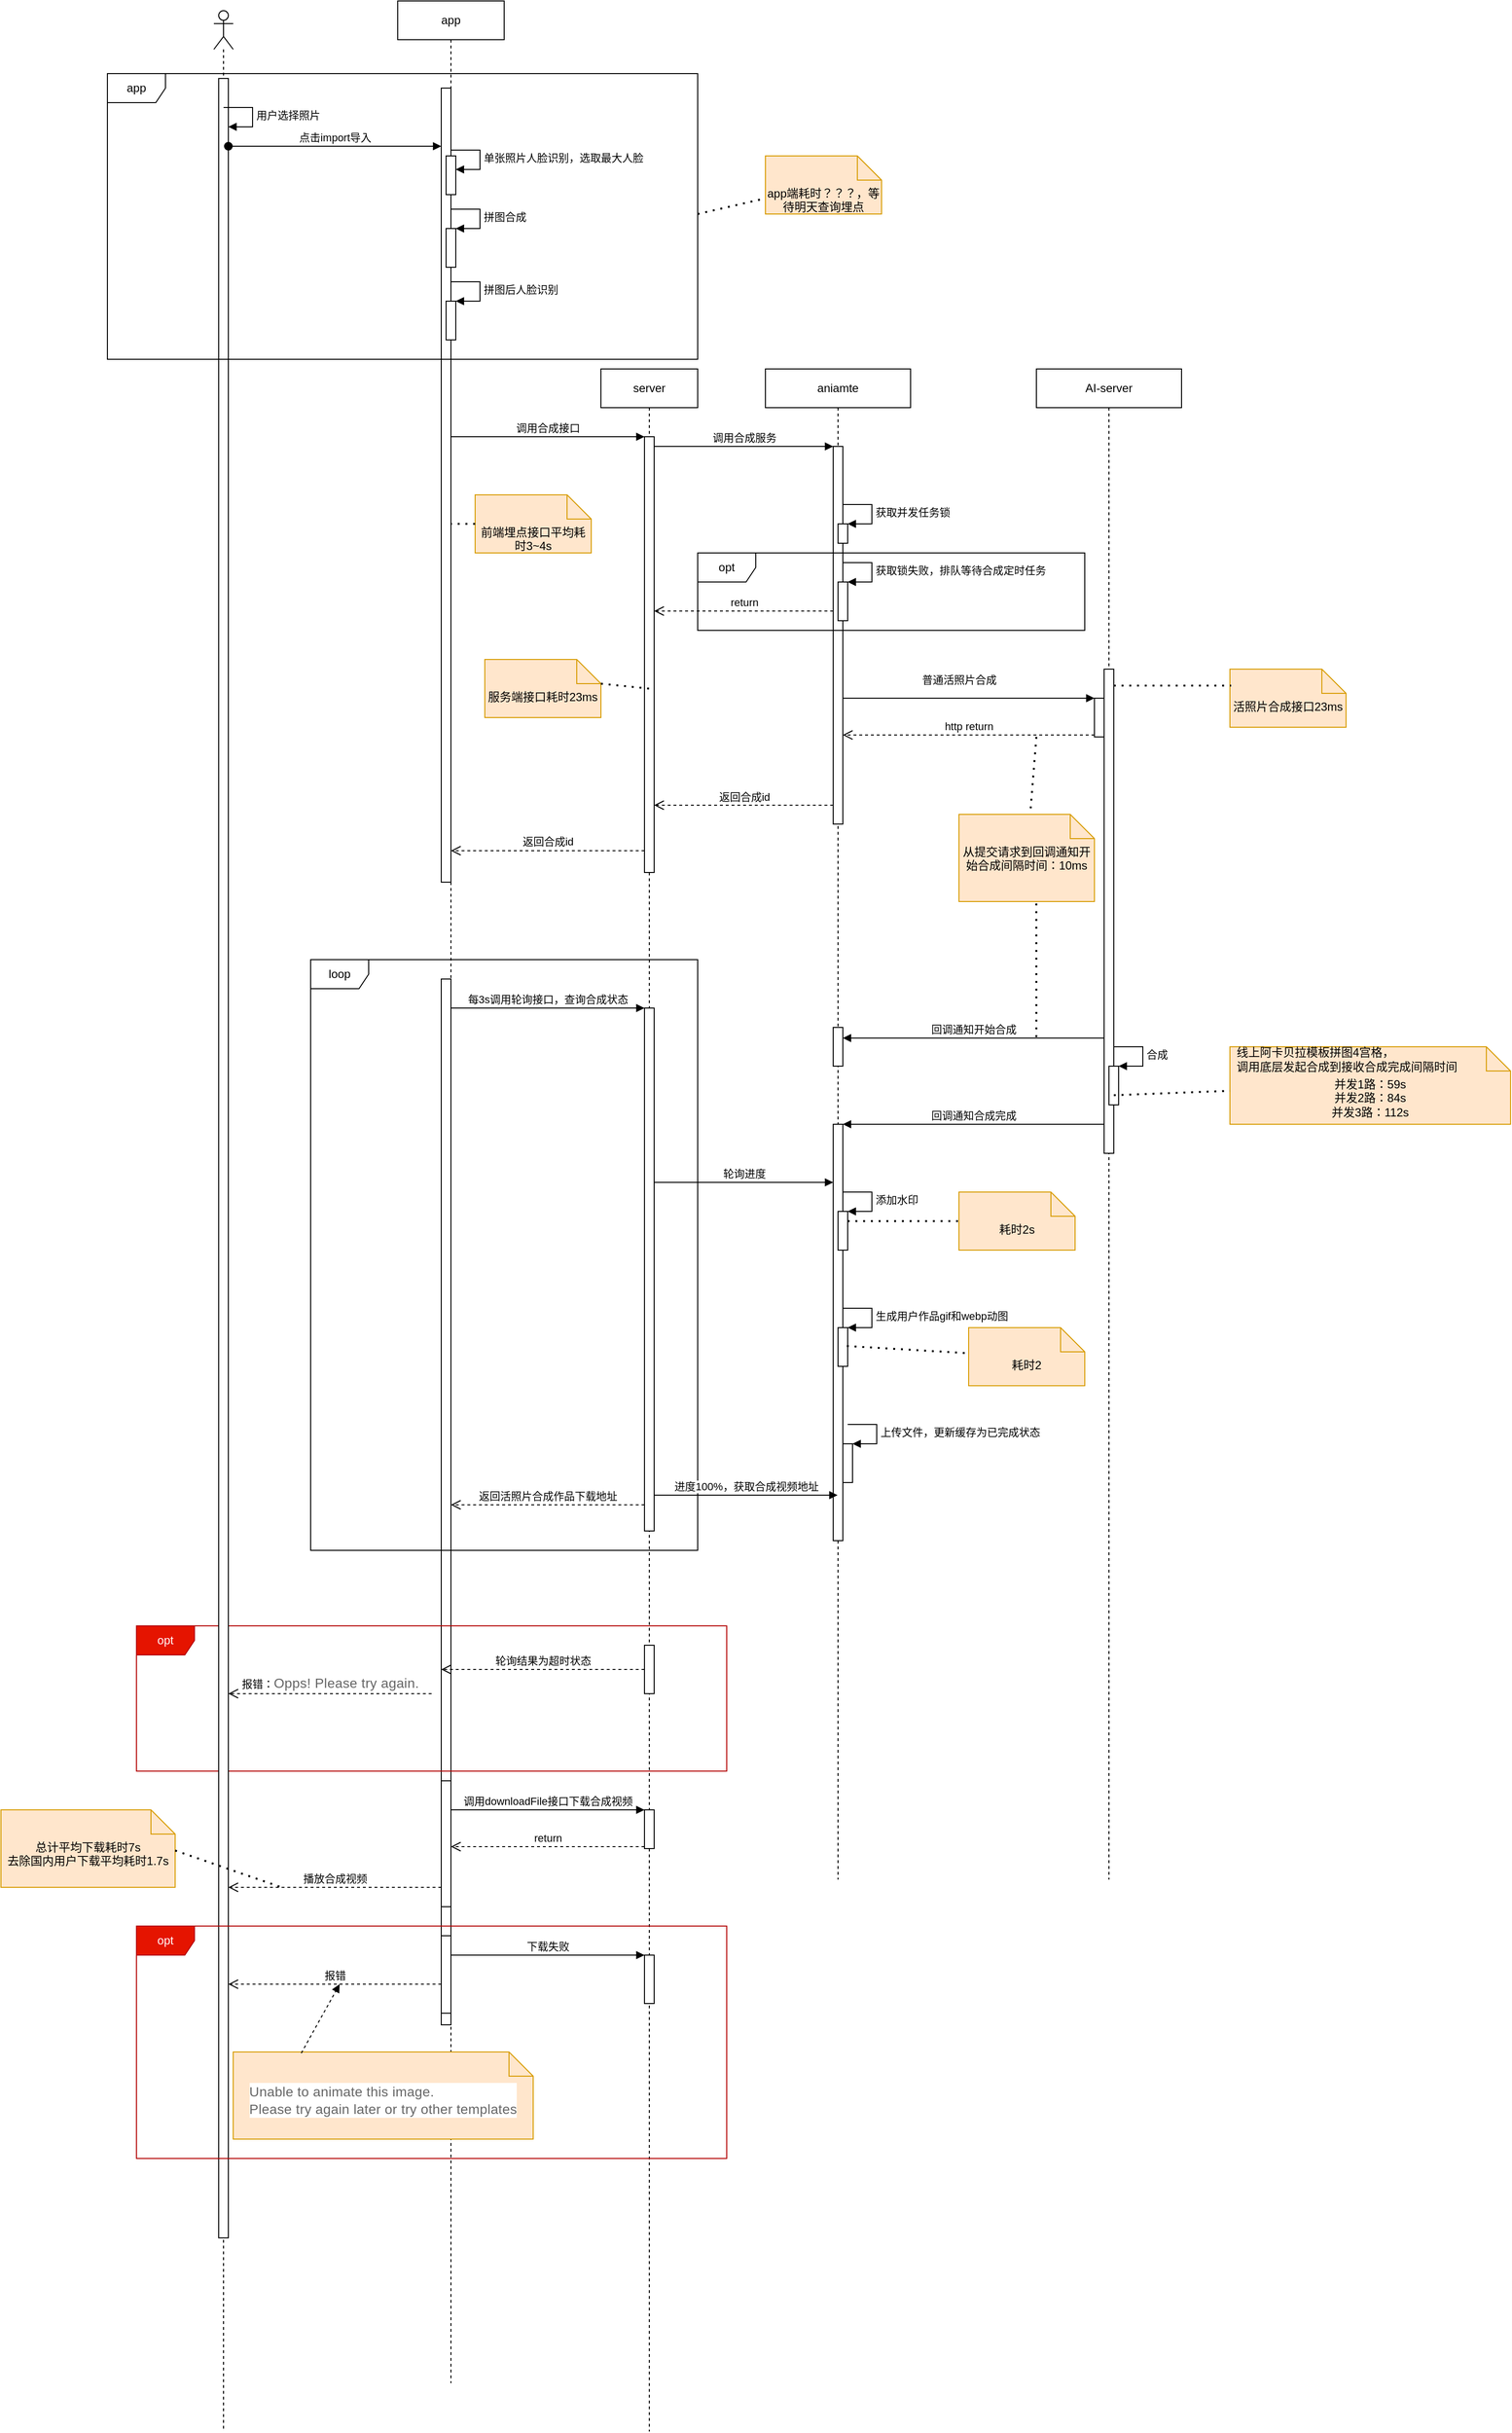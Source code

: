 <mxfile version="20.2.4" type="github">
  <diagram id="kgpKYQtTHZ0yAKxKKP6v" name="Page-1">
    <mxGraphModel dx="1605" dy="1491" grid="1" gridSize="10" guides="1" tooltips="1" connect="1" arrows="1" fold="1" page="1" pageScale="1" pageWidth="850" pageHeight="1100" math="0" shadow="0">
      <root>
        <mxCell id="0" />
        <mxCell id="1" parent="0" />
        <mxCell id="rBN6wQHvt3Dz5fo0-YgQ-102" value="app" style="shape=umlLifeline;perimeter=lifelinePerimeter;whiteSpace=wrap;html=1;container=1;collapsible=0;recursiveResize=0;outlineConnect=0;" vertex="1" parent="1">
          <mxGeometry x="190" y="-300" width="110" height="2460" as="geometry" />
        </mxCell>
        <mxCell id="rBN6wQHvt3Dz5fo0-YgQ-103" value="" style="html=1;points=[];perimeter=orthogonalPerimeter;" vertex="1" parent="rBN6wQHvt3Dz5fo0-YgQ-102">
          <mxGeometry x="45" y="90" width="10" height="820" as="geometry" />
        </mxCell>
        <mxCell id="rBN6wQHvt3Dz5fo0-YgQ-104" value="" style="html=1;points=[];perimeter=orthogonalPerimeter;" vertex="1" parent="rBN6wQHvt3Dz5fo0-YgQ-102">
          <mxGeometry x="45" y="1010" width="10" height="1080" as="geometry" />
        </mxCell>
        <mxCell id="rBN6wQHvt3Dz5fo0-YgQ-106" value="" style="html=1;points=[];perimeter=orthogonalPerimeter;" vertex="1" parent="rBN6wQHvt3Dz5fo0-YgQ-102">
          <mxGeometry x="50" y="160" width="10" height="40" as="geometry" />
        </mxCell>
        <mxCell id="rBN6wQHvt3Dz5fo0-YgQ-107" value="单张照片人脸识别，选取最大人脸" style="edgeStyle=orthogonalEdgeStyle;html=1;align=left;spacingLeft=2;endArrow=block;rounded=0;entryX=1;entryY=0;" edge="1" parent="rBN6wQHvt3Dz5fo0-YgQ-102">
          <mxGeometry relative="1" as="geometry">
            <mxPoint x="55" y="154" as="sourcePoint" />
            <Array as="points">
              <mxPoint x="85" y="154" />
            </Array>
            <mxPoint x="60" y="174" as="targetPoint" />
          </mxGeometry>
        </mxCell>
        <mxCell id="rBN6wQHvt3Dz5fo0-YgQ-108" value="" style="html=1;points=[];perimeter=orthogonalPerimeter;" vertex="1" parent="rBN6wQHvt3Dz5fo0-YgQ-102">
          <mxGeometry x="45" y="1838" width="10" height="130" as="geometry" />
        </mxCell>
        <mxCell id="rBN6wQHvt3Dz5fo0-YgQ-109" value="" style="html=1;points=[];perimeter=orthogonalPerimeter;" vertex="1" parent="rBN6wQHvt3Dz5fo0-YgQ-102">
          <mxGeometry x="50" y="235" width="10" height="40" as="geometry" />
        </mxCell>
        <mxCell id="rBN6wQHvt3Dz5fo0-YgQ-110" value="拼图合成" style="edgeStyle=orthogonalEdgeStyle;html=1;align=left;spacingLeft=2;endArrow=block;rounded=0;entryX=1;entryY=0;" edge="1" parent="rBN6wQHvt3Dz5fo0-YgQ-102" target="rBN6wQHvt3Dz5fo0-YgQ-109">
          <mxGeometry relative="1" as="geometry">
            <mxPoint x="55" y="215" as="sourcePoint" />
            <Array as="points">
              <mxPoint x="85" y="215" />
            </Array>
          </mxGeometry>
        </mxCell>
        <mxCell id="rBN6wQHvt3Dz5fo0-YgQ-111" value="" style="html=1;points=[];perimeter=orthogonalPerimeter;" vertex="1" parent="rBN6wQHvt3Dz5fo0-YgQ-102">
          <mxGeometry x="50" y="310" width="10" height="40" as="geometry" />
        </mxCell>
        <mxCell id="rBN6wQHvt3Dz5fo0-YgQ-112" value="拼图后人脸识别" style="edgeStyle=orthogonalEdgeStyle;html=1;align=left;spacingLeft=2;endArrow=block;rounded=0;entryX=1;entryY=0;" edge="1" parent="rBN6wQHvt3Dz5fo0-YgQ-102" target="rBN6wQHvt3Dz5fo0-YgQ-111">
          <mxGeometry relative="1" as="geometry">
            <mxPoint x="55" y="290" as="sourcePoint" />
            <Array as="points">
              <mxPoint x="85" y="290" />
            </Array>
          </mxGeometry>
        </mxCell>
        <mxCell id="rBN6wQHvt3Dz5fo0-YgQ-113" value="" style="html=1;points=[];perimeter=orthogonalPerimeter;" vertex="1" parent="rBN6wQHvt3Dz5fo0-YgQ-102">
          <mxGeometry x="45" y="1998" width="10" height="80" as="geometry" />
        </mxCell>
        <mxCell id="rBN6wQHvt3Dz5fo0-YgQ-212" value="服务端接口耗时23ms" style="shape=note2;boundedLbl=1;whiteSpace=wrap;html=1;size=25;verticalAlign=top;align=center;fillColor=#ffe6cc;strokeColor=#d79b00;" vertex="1" parent="rBN6wQHvt3Dz5fo0-YgQ-102">
          <mxGeometry x="90" y="680" width="120" height="60" as="geometry" />
        </mxCell>
        <mxCell id="rBN6wQHvt3Dz5fo0-YgQ-114" value="server" style="shape=umlLifeline;perimeter=lifelinePerimeter;whiteSpace=wrap;html=1;container=1;collapsible=0;recursiveResize=0;outlineConnect=0;" vertex="1" parent="1">
          <mxGeometry x="400" y="80" width="100" height="2130" as="geometry" />
        </mxCell>
        <mxCell id="rBN6wQHvt3Dz5fo0-YgQ-115" value="" style="html=1;points=[];perimeter=orthogonalPerimeter;" vertex="1" parent="rBN6wQHvt3Dz5fo0-YgQ-114">
          <mxGeometry x="45" y="70" width="10" height="450" as="geometry" />
        </mxCell>
        <mxCell id="rBN6wQHvt3Dz5fo0-YgQ-116" value="" style="html=1;points=[];perimeter=orthogonalPerimeter;" vertex="1" parent="rBN6wQHvt3Dz5fo0-YgQ-114">
          <mxGeometry x="45" y="660" width="10" height="540" as="geometry" />
        </mxCell>
        <mxCell id="rBN6wQHvt3Dz5fo0-YgQ-117" value="" style="html=1;points=[];perimeter=orthogonalPerimeter;" vertex="1" parent="rBN6wQHvt3Dz5fo0-YgQ-114">
          <mxGeometry x="45" y="1488" width="10" height="40" as="geometry" />
        </mxCell>
        <mxCell id="rBN6wQHvt3Dz5fo0-YgQ-118" value="" style="html=1;points=[];perimeter=orthogonalPerimeter;" vertex="1" parent="rBN6wQHvt3Dz5fo0-YgQ-114">
          <mxGeometry x="45" y="1318" width="10" height="50" as="geometry" />
        </mxCell>
        <mxCell id="rBN6wQHvt3Dz5fo0-YgQ-119" value="opt" style="shape=umlFrame;whiteSpace=wrap;html=1;fillColor=#e51400;strokeColor=#B20000;fontColor=#ffffff;" vertex="1" parent="rBN6wQHvt3Dz5fo0-YgQ-114">
          <mxGeometry x="-480" y="1298" width="610" height="150" as="geometry" />
        </mxCell>
        <mxCell id="rBN6wQHvt3Dz5fo0-YgQ-120" value="" style="html=1;points=[];perimeter=orthogonalPerimeter;" vertex="1" parent="rBN6wQHvt3Dz5fo0-YgQ-114">
          <mxGeometry x="45" y="1638" width="10" height="50" as="geometry" />
        </mxCell>
        <mxCell id="rBN6wQHvt3Dz5fo0-YgQ-208" value="loop" style="shape=umlFrame;whiteSpace=wrap;html=1;" vertex="1" parent="rBN6wQHvt3Dz5fo0-YgQ-114">
          <mxGeometry x="-300" y="610" width="400" height="610" as="geometry" />
        </mxCell>
        <mxCell id="rBN6wQHvt3Dz5fo0-YgQ-121" value="aniamte" style="shape=umlLifeline;perimeter=lifelinePerimeter;whiteSpace=wrap;html=1;container=1;collapsible=0;recursiveResize=0;outlineConnect=0;" vertex="1" parent="1">
          <mxGeometry x="570" y="80" width="150" height="1560" as="geometry" />
        </mxCell>
        <mxCell id="rBN6wQHvt3Dz5fo0-YgQ-122" value="" style="html=1;points=[];perimeter=orthogonalPerimeter;" vertex="1" parent="rBN6wQHvt3Dz5fo0-YgQ-121">
          <mxGeometry x="70" y="80" width="10" height="390" as="geometry" />
        </mxCell>
        <mxCell id="rBN6wQHvt3Dz5fo0-YgQ-123" value="" style="html=1;points=[];perimeter=orthogonalPerimeter;" vertex="1" parent="rBN6wQHvt3Dz5fo0-YgQ-121">
          <mxGeometry x="70" y="680" width="10" height="40" as="geometry" />
        </mxCell>
        <mxCell id="rBN6wQHvt3Dz5fo0-YgQ-124" value="" style="html=1;points=[];perimeter=orthogonalPerimeter;" vertex="1" parent="rBN6wQHvt3Dz5fo0-YgQ-121">
          <mxGeometry x="70" y="780" width="10" height="430" as="geometry" />
        </mxCell>
        <mxCell id="rBN6wQHvt3Dz5fo0-YgQ-125" value="" style="html=1;points=[];perimeter=orthogonalPerimeter;" vertex="1" parent="rBN6wQHvt3Dz5fo0-YgQ-121">
          <mxGeometry x="75" y="160" width="10" height="20" as="geometry" />
        </mxCell>
        <mxCell id="rBN6wQHvt3Dz5fo0-YgQ-126" value="获取并发任务锁" style="edgeStyle=orthogonalEdgeStyle;html=1;align=left;spacingLeft=2;endArrow=block;rounded=0;entryX=1;entryY=0;" edge="1" parent="rBN6wQHvt3Dz5fo0-YgQ-121" target="rBN6wQHvt3Dz5fo0-YgQ-125">
          <mxGeometry relative="1" as="geometry">
            <mxPoint x="80" y="140" as="sourcePoint" />
            <Array as="points">
              <mxPoint x="110" y="140" />
            </Array>
          </mxGeometry>
        </mxCell>
        <mxCell id="rBN6wQHvt3Dz5fo0-YgQ-127" value="" style="html=1;points=[];perimeter=orthogonalPerimeter;" vertex="1" parent="rBN6wQHvt3Dz5fo0-YgQ-121">
          <mxGeometry x="75" y="220" width="10" height="40" as="geometry" />
        </mxCell>
        <mxCell id="rBN6wQHvt3Dz5fo0-YgQ-128" value="获取锁失败，排队等待合成定时任务" style="edgeStyle=orthogonalEdgeStyle;html=1;align=left;spacingLeft=2;endArrow=block;rounded=0;entryX=1;entryY=0;" edge="1" parent="rBN6wQHvt3Dz5fo0-YgQ-121" target="rBN6wQHvt3Dz5fo0-YgQ-127">
          <mxGeometry relative="1" as="geometry">
            <mxPoint x="80" y="200" as="sourcePoint" />
            <Array as="points">
              <mxPoint x="110" y="200" />
            </Array>
          </mxGeometry>
        </mxCell>
        <mxCell id="rBN6wQHvt3Dz5fo0-YgQ-134" value="" style="html=1;points=[];perimeter=orthogonalPerimeter;" vertex="1" parent="rBN6wQHvt3Dz5fo0-YgQ-121">
          <mxGeometry x="75" y="990" width="10" height="40" as="geometry" />
        </mxCell>
        <mxCell id="rBN6wQHvt3Dz5fo0-YgQ-135" value="生成用户作品gif和webp动图" style="edgeStyle=orthogonalEdgeStyle;html=1;align=left;spacingLeft=2;endArrow=block;rounded=0;entryX=1;entryY=0;" edge="1" parent="rBN6wQHvt3Dz5fo0-YgQ-121" target="rBN6wQHvt3Dz5fo0-YgQ-134">
          <mxGeometry relative="1" as="geometry">
            <mxPoint x="80" y="970" as="sourcePoint" />
            <Array as="points">
              <mxPoint x="110" y="970" />
            </Array>
          </mxGeometry>
        </mxCell>
        <mxCell id="rBN6wQHvt3Dz5fo0-YgQ-137" value="" style="html=1;points=[];perimeter=orthogonalPerimeter;" vertex="1" parent="rBN6wQHvt3Dz5fo0-YgQ-121">
          <mxGeometry x="80" y="1110" width="10" height="40" as="geometry" />
        </mxCell>
        <mxCell id="rBN6wQHvt3Dz5fo0-YgQ-138" value="上传文件，更新缓存为已完成状态" style="edgeStyle=orthogonalEdgeStyle;html=1;align=left;spacingLeft=2;endArrow=block;rounded=0;entryX=1;entryY=0;" edge="1" parent="rBN6wQHvt3Dz5fo0-YgQ-121" target="rBN6wQHvt3Dz5fo0-YgQ-137">
          <mxGeometry relative="1" as="geometry">
            <mxPoint x="85" y="1090" as="sourcePoint" />
            <Array as="points">
              <mxPoint x="115" y="1090" />
            </Array>
          </mxGeometry>
        </mxCell>
        <mxCell id="rBN6wQHvt3Dz5fo0-YgQ-183" value="轮询进度" style="html=1;verticalAlign=bottom;endArrow=block;rounded=0;" edge="1" parent="rBN6wQHvt3Dz5fo0-YgQ-121">
          <mxGeometry relative="1" as="geometry">
            <mxPoint x="-115" y="840" as="sourcePoint" />
            <Array as="points">
              <mxPoint x="-60" y="840" />
            </Array>
            <mxPoint x="70" y="840" as="targetPoint" />
          </mxGeometry>
        </mxCell>
        <mxCell id="rBN6wQHvt3Dz5fo0-YgQ-220" value="" style="html=1;points=[];perimeter=orthogonalPerimeter;" vertex="1" parent="rBN6wQHvt3Dz5fo0-YgQ-121">
          <mxGeometry x="75" y="870" width="10" height="40" as="geometry" />
        </mxCell>
        <mxCell id="rBN6wQHvt3Dz5fo0-YgQ-221" value="添加水印" style="edgeStyle=orthogonalEdgeStyle;html=1;align=left;spacingLeft=2;endArrow=block;rounded=0;entryX=1;entryY=0;" edge="1" target="rBN6wQHvt3Dz5fo0-YgQ-220" parent="rBN6wQHvt3Dz5fo0-YgQ-121">
          <mxGeometry relative="1" as="geometry">
            <mxPoint x="80" y="850" as="sourcePoint" />
            <Array as="points">
              <mxPoint x="110" y="850" />
            </Array>
          </mxGeometry>
        </mxCell>
        <mxCell id="rBN6wQHvt3Dz5fo0-YgQ-139" value="" style="shape=umlLifeline;participant=umlActor;perimeter=lifelinePerimeter;whiteSpace=wrap;html=1;container=1;collapsible=0;recursiveResize=0;verticalAlign=top;spacingTop=36;outlineConnect=0;" vertex="1" parent="1">
          <mxGeometry y="-290" width="20" height="2500" as="geometry" />
        </mxCell>
        <mxCell id="rBN6wQHvt3Dz5fo0-YgQ-140" value="" style="html=1;points=[];perimeter=orthogonalPerimeter;" vertex="1" parent="rBN6wQHvt3Dz5fo0-YgQ-139">
          <mxGeometry x="5" y="70" width="10" height="2230" as="geometry" />
        </mxCell>
        <mxCell id="rBN6wQHvt3Dz5fo0-YgQ-142" value="用户选择照片" style="edgeStyle=orthogonalEdgeStyle;html=1;align=left;spacingLeft=2;endArrow=block;rounded=0;entryX=1;entryY=0;" edge="1" parent="rBN6wQHvt3Dz5fo0-YgQ-139">
          <mxGeometry relative="1" as="geometry">
            <mxPoint x="10" y="100" as="sourcePoint" />
            <Array as="points">
              <mxPoint x="40" y="100" />
            </Array>
            <mxPoint x="15" y="120" as="targetPoint" />
          </mxGeometry>
        </mxCell>
        <mxCell id="rBN6wQHvt3Dz5fo0-YgQ-143" value="AI-server" style="shape=umlLifeline;perimeter=lifelinePerimeter;whiteSpace=wrap;html=1;container=1;collapsible=0;recursiveResize=0;outlineConnect=0;" vertex="1" parent="1">
          <mxGeometry x="850" y="80" width="150" height="1560" as="geometry" />
        </mxCell>
        <mxCell id="rBN6wQHvt3Dz5fo0-YgQ-145" value="" style="html=1;points=[];perimeter=orthogonalPerimeter;" vertex="1" parent="rBN6wQHvt3Dz5fo0-YgQ-143">
          <mxGeometry x="60" y="340" width="10" height="40" as="geometry" />
        </mxCell>
        <mxCell id="rBN6wQHvt3Dz5fo0-YgQ-204" style="edgeStyle=orthogonalEdgeStyle;rounded=0;orthogonalLoop=1;jettySize=auto;html=1;" edge="1" parent="rBN6wQHvt3Dz5fo0-YgQ-143" source="rBN6wQHvt3Dz5fo0-YgQ-150" target="rBN6wQHvt3Dz5fo0-YgQ-143">
          <mxGeometry relative="1" as="geometry">
            <Array as="points">
              <mxPoint x="80" y="30" />
              <mxPoint x="80" y="30" />
            </Array>
          </mxGeometry>
        </mxCell>
        <mxCell id="rBN6wQHvt3Dz5fo0-YgQ-150" value="" style="html=1;points=[];perimeter=orthogonalPerimeter;" vertex="1" parent="rBN6wQHvt3Dz5fo0-YgQ-143">
          <mxGeometry x="70" y="310" width="10" height="500" as="geometry" />
        </mxCell>
        <mxCell id="rBN6wQHvt3Dz5fo0-YgQ-153" value="" style="html=1;points=[];perimeter=orthogonalPerimeter;" vertex="1" parent="rBN6wQHvt3Dz5fo0-YgQ-143">
          <mxGeometry x="75" y="720" width="10" height="40" as="geometry" />
        </mxCell>
        <mxCell id="rBN6wQHvt3Dz5fo0-YgQ-154" value="合成" style="edgeStyle=orthogonalEdgeStyle;html=1;align=left;spacingLeft=2;endArrow=block;rounded=0;entryX=1;entryY=0;" edge="1" parent="rBN6wQHvt3Dz5fo0-YgQ-143" target="rBN6wQHvt3Dz5fo0-YgQ-153">
          <mxGeometry relative="1" as="geometry">
            <mxPoint x="80" y="700" as="sourcePoint" />
            <Array as="points">
              <mxPoint x="110" y="700" />
            </Array>
          </mxGeometry>
        </mxCell>
        <mxCell id="rBN6wQHvt3Dz5fo0-YgQ-219" value="" style="endArrow=none;dashed=1;html=1;dashPattern=1 3;strokeWidth=2;rounded=0;" edge="1" parent="rBN6wQHvt3Dz5fo0-YgQ-143">
          <mxGeometry width="50" height="50" relative="1" as="geometry">
            <mxPoint y="380" as="sourcePoint" />
            <mxPoint x="-6.4" y="460" as="targetPoint" />
          </mxGeometry>
        </mxCell>
        <mxCell id="rBN6wQHvt3Dz5fo0-YgQ-210" value="从提交请求到回调通知开始合成间隔时间：10ms" style="shape=note2;boundedLbl=1;whiteSpace=wrap;html=1;size=25;verticalAlign=top;align=center;fillColor=#ffe6cc;strokeColor=#d79b00;" vertex="1" parent="rBN6wQHvt3Dz5fo0-YgQ-143">
          <mxGeometry x="-80" y="460" width="140" height="90" as="geometry" />
        </mxCell>
        <mxCell id="rBN6wQHvt3Dz5fo0-YgQ-160" value="调用合成接口" style="html=1;verticalAlign=bottom;endArrow=block;entryX=0;entryY=0;rounded=0;" edge="1" parent="1" source="rBN6wQHvt3Dz5fo0-YgQ-103" target="rBN6wQHvt3Dz5fo0-YgQ-115">
          <mxGeometry relative="1" as="geometry">
            <mxPoint x="365" y="190" as="sourcePoint" />
          </mxGeometry>
        </mxCell>
        <mxCell id="rBN6wQHvt3Dz5fo0-YgQ-161" value="返回合成id" style="html=1;verticalAlign=bottom;endArrow=open;dashed=1;endSize=8;exitX=0;exitY=0.95;rounded=0;" edge="1" parent="1" source="rBN6wQHvt3Dz5fo0-YgQ-115" target="rBN6wQHvt3Dz5fo0-YgQ-103">
          <mxGeometry relative="1" as="geometry">
            <mxPoint x="260" y="684" as="targetPoint" />
          </mxGeometry>
        </mxCell>
        <mxCell id="rBN6wQHvt3Dz5fo0-YgQ-162" value="调用合成服务" style="html=1;verticalAlign=bottom;endArrow=block;entryX=0;entryY=0;rounded=0;" edge="1" parent="1" source="rBN6wQHvt3Dz5fo0-YgQ-115" target="rBN6wQHvt3Dz5fo0-YgQ-122">
          <mxGeometry relative="1" as="geometry">
            <mxPoint x="545" y="210" as="sourcePoint" />
          </mxGeometry>
        </mxCell>
        <mxCell id="rBN6wQHvt3Dz5fo0-YgQ-163" value="返回合成id" style="html=1;verticalAlign=bottom;endArrow=open;dashed=1;endSize=8;exitX=0;exitY=0.95;rounded=0;" edge="1" parent="1" source="rBN6wQHvt3Dz5fo0-YgQ-122" target="rBN6wQHvt3Dz5fo0-YgQ-115">
          <mxGeometry relative="1" as="geometry">
            <mxPoint x="545" y="286" as="targetPoint" />
          </mxGeometry>
        </mxCell>
        <mxCell id="rBN6wQHvt3Dz5fo0-YgQ-166" value="普通活照片合成" style="html=1;verticalAlign=bottom;endArrow=block;entryX=0;entryY=0;rounded=0;" edge="1" parent="1" source="rBN6wQHvt3Dz5fo0-YgQ-122" target="rBN6wQHvt3Dz5fo0-YgQ-145">
          <mxGeometry x="-0.077" y="10" relative="1" as="geometry">
            <mxPoint x="715" y="470" as="sourcePoint" />
            <mxPoint as="offset" />
          </mxGeometry>
        </mxCell>
        <mxCell id="rBN6wQHvt3Dz5fo0-YgQ-167" value="http return" style="html=1;verticalAlign=bottom;endArrow=open;dashed=1;endSize=8;exitX=0;exitY=0.95;rounded=0;" edge="1" parent="1" source="rBN6wQHvt3Dz5fo0-YgQ-145" target="rBN6wQHvt3Dz5fo0-YgQ-122">
          <mxGeometry relative="1" as="geometry">
            <mxPoint x="715" y="546" as="targetPoint" />
          </mxGeometry>
        </mxCell>
        <mxCell id="rBN6wQHvt3Dz5fo0-YgQ-170" value="每3s调用轮询接口，查询合成状态" style="html=1;verticalAlign=bottom;endArrow=block;entryX=0;entryY=0;rounded=0;" edge="1" parent="1" source="rBN6wQHvt3Dz5fo0-YgQ-104" target="rBN6wQHvt3Dz5fo0-YgQ-116">
          <mxGeometry relative="1" as="geometry">
            <mxPoint x="365" y="750" as="sourcePoint" />
          </mxGeometry>
        </mxCell>
        <mxCell id="rBN6wQHvt3Dz5fo0-YgQ-171" value="返回活照片合成作品下载地址" style="html=1;verticalAlign=bottom;endArrow=open;dashed=1;endSize=8;exitX=0;exitY=0.95;rounded=0;" edge="1" parent="1" source="rBN6wQHvt3Dz5fo0-YgQ-116" target="rBN6wQHvt3Dz5fo0-YgQ-104">
          <mxGeometry relative="1" as="geometry">
            <mxPoint x="365" y="826" as="targetPoint" />
          </mxGeometry>
        </mxCell>
        <mxCell id="rBN6wQHvt3Dz5fo0-YgQ-172" value="回调通知开始合成" style="html=1;verticalAlign=bottom;endArrow=block;entryX=1;entryY=0;rounded=0;" edge="1" parent="1">
          <mxGeometry relative="1" as="geometry">
            <mxPoint x="920" y="771" as="sourcePoint" />
            <mxPoint x="650" y="771" as="targetPoint" />
          </mxGeometry>
        </mxCell>
        <mxCell id="rBN6wQHvt3Dz5fo0-YgQ-173" value="回调通知合成完成" style="html=1;verticalAlign=bottom;endArrow=block;entryX=1;entryY=0;rounded=0;" edge="1" parent="1" source="rBN6wQHvt3Dz5fo0-YgQ-150" target="rBN6wQHvt3Dz5fo0-YgQ-124">
          <mxGeometry relative="1" as="geometry">
            <mxPoint x="710" y="860" as="sourcePoint" />
          </mxGeometry>
        </mxCell>
        <mxCell id="rBN6wQHvt3Dz5fo0-YgQ-174" value="return" style="html=1;verticalAlign=bottom;endArrow=open;dashed=1;endSize=8;rounded=0;" edge="1" parent="1" target="rBN6wQHvt3Dz5fo0-YgQ-115">
          <mxGeometry relative="1" as="geometry">
            <mxPoint x="640" y="330" as="sourcePoint" />
            <mxPoint x="560" y="330" as="targetPoint" />
          </mxGeometry>
        </mxCell>
        <mxCell id="rBN6wQHvt3Dz5fo0-YgQ-175" value="opt" style="shape=umlFrame;whiteSpace=wrap;html=1;" vertex="1" parent="1">
          <mxGeometry x="500" y="270" width="400" height="80" as="geometry" />
        </mxCell>
        <mxCell id="rBN6wQHvt3Dz5fo0-YgQ-185" value="点击import导入" style="html=1;verticalAlign=bottom;startArrow=oval;endArrow=block;startSize=8;rounded=0;" edge="1" parent="1" target="rBN6wQHvt3Dz5fo0-YgQ-103">
          <mxGeometry relative="1" as="geometry">
            <mxPoint x="15" y="-150" as="sourcePoint" />
            <mxPoint x="180" y="-150" as="targetPoint" />
          </mxGeometry>
        </mxCell>
        <mxCell id="rBN6wQHvt3Dz5fo0-YgQ-186" value="调用downloadFile接口下载合成视频" style="html=1;verticalAlign=bottom;endArrow=block;entryX=0;entryY=0;rounded=0;" edge="1" parent="1" source="rBN6wQHvt3Dz5fo0-YgQ-108" target="rBN6wQHvt3Dz5fo0-YgQ-117">
          <mxGeometry relative="1" as="geometry">
            <mxPoint x="375" y="1438" as="sourcePoint" />
          </mxGeometry>
        </mxCell>
        <mxCell id="rBN6wQHvt3Dz5fo0-YgQ-187" value="return" style="html=1;verticalAlign=bottom;endArrow=open;dashed=1;endSize=8;exitX=0;exitY=0.95;rounded=0;" edge="1" parent="1" source="rBN6wQHvt3Dz5fo0-YgQ-117" target="rBN6wQHvt3Dz5fo0-YgQ-108">
          <mxGeometry relative="1" as="geometry">
            <mxPoint x="375" y="1514" as="targetPoint" />
          </mxGeometry>
        </mxCell>
        <mxCell id="rBN6wQHvt3Dz5fo0-YgQ-188" value="播放合成视频" style="html=1;verticalAlign=bottom;endArrow=open;dashed=1;endSize=8;rounded=0;" edge="1" parent="1" source="rBN6wQHvt3Dz5fo0-YgQ-108">
          <mxGeometry relative="1" as="geometry">
            <mxPoint x="135" y="1518" as="sourcePoint" />
            <mxPoint x="15" y="1648" as="targetPoint" />
            <Array as="points">
              <mxPoint x="80" y="1648" />
            </Array>
          </mxGeometry>
        </mxCell>
        <mxCell id="rBN6wQHvt3Dz5fo0-YgQ-189" value="轮询结果为超时状态" style="html=1;verticalAlign=bottom;endArrow=open;dashed=1;endSize=8;rounded=0;" edge="1" parent="1" source="rBN6wQHvt3Dz5fo0-YgQ-118">
          <mxGeometry relative="1" as="geometry">
            <mxPoint x="350" y="1408" as="sourcePoint" />
            <mxPoint x="235" y="1423" as="targetPoint" />
          </mxGeometry>
        </mxCell>
        <mxCell id="rBN6wQHvt3Dz5fo0-YgQ-190" value="报错：&lt;span style=&quot;color: rgb(102, 102, 102); font-family: Helvetica, &amp;quot;Open Sans&amp;quot;, &amp;quot;PingFang SC&amp;quot;, &amp;quot;Microsoft YaHei&amp;quot;, sans-serif; font-size: 14px; letter-spacing: 0.2px; text-align: left;&quot;&gt;Opps! Please try again.&lt;/span&gt;" style="html=1;verticalAlign=bottom;endArrow=open;dashed=1;endSize=8;rounded=0;" edge="1" parent="1">
          <mxGeometry relative="1" as="geometry">
            <mxPoint x="225" y="1448" as="sourcePoint" />
            <mxPoint x="15" y="1448" as="targetPoint" />
            <Array as="points">
              <mxPoint x="200" y="1448" />
            </Array>
          </mxGeometry>
        </mxCell>
        <mxCell id="rBN6wQHvt3Dz5fo0-YgQ-191" value="下载失败" style="html=1;verticalAlign=bottom;endArrow=block;entryX=0;entryY=0;rounded=0;" edge="1" parent="1" source="rBN6wQHvt3Dz5fo0-YgQ-113" target="rBN6wQHvt3Dz5fo0-YgQ-120">
          <mxGeometry relative="1" as="geometry">
            <mxPoint x="375" y="1718" as="sourcePoint" />
          </mxGeometry>
        </mxCell>
        <mxCell id="rBN6wQHvt3Dz5fo0-YgQ-192" value="报错" style="html=1;verticalAlign=bottom;endArrow=open;dashed=1;endSize=8;rounded=0;" edge="1" parent="1" source="rBN6wQHvt3Dz5fo0-YgQ-113">
          <mxGeometry relative="1" as="geometry">
            <mxPoint x="180" y="1738" as="sourcePoint" />
            <mxPoint x="15" y="1748" as="targetPoint" />
          </mxGeometry>
        </mxCell>
        <mxCell id="rBN6wQHvt3Dz5fo0-YgQ-193" value="&lt;pre style=&quot;margin-top: 0px; margin-bottom: 0px; padding: 0px; box-sizing: border-box; font-family: Helvetica, &amp;quot;Open Sans&amp;quot;, &amp;quot;PingFang SC&amp;quot;, &amp;quot;Microsoft YaHei&amp;quot;, sans-serif; overflow-wrap: break-word; word-break: break-word; font-size: 14px; color: rgb(102, 102, 102); letter-spacing: 0.2px; line-height: 18px; text-align: left; background-color: rgb(255, 255, 255);&quot; class=&quot;&quot; data-v-5b366386=&quot;&quot;&gt;Unable to animate this image.&lt;/pre&gt;&lt;pre style=&quot;margin-top: 0px; margin-bottom: 0px; padding: 0px; box-sizing: border-box; font-family: Helvetica, &amp;quot;Open Sans&amp;quot;, &amp;quot;PingFang SC&amp;quot;, &amp;quot;Microsoft YaHei&amp;quot;, sans-serif; overflow-wrap: break-word; word-break: break-word; font-size: 14px; color: rgb(102, 102, 102); letter-spacing: 0.2px; line-height: 18px; text-align: left; background-color: rgb(255, 255, 255);&quot; class=&quot;&quot; data-v-5b366386=&quot;&quot;&gt;Please try again later or try other templates&lt;/pre&gt;" style="shape=note2;boundedLbl=1;whiteSpace=wrap;html=1;size=25;verticalAlign=top;align=center;fillColor=#ffe6cc;strokeColor=#d79b00;" vertex="1" parent="1">
          <mxGeometry x="20" y="1818" width="310" height="90" as="geometry" />
        </mxCell>
        <mxCell id="rBN6wQHvt3Dz5fo0-YgQ-194" value="" style="html=1;verticalAlign=bottom;labelBackgroundColor=none;endArrow=block;endFill=1;dashed=1;rounded=0;exitX=0.227;exitY=0.014;exitDx=0;exitDy=0;exitPerimeter=0;" edge="1" parent="1" source="rBN6wQHvt3Dz5fo0-YgQ-193">
          <mxGeometry width="160" relative="1" as="geometry">
            <mxPoint x="70" y="1798" as="sourcePoint" />
            <mxPoint x="130" y="1748" as="targetPoint" />
          </mxGeometry>
        </mxCell>
        <mxCell id="rBN6wQHvt3Dz5fo0-YgQ-195" value="opt" style="shape=umlFrame;whiteSpace=wrap;html=1;fillColor=#e51400;strokeColor=#B20000;fontColor=#ffffff;" vertex="1" parent="1">
          <mxGeometry x="-80" y="1688" width="610" height="240" as="geometry" />
        </mxCell>
        <mxCell id="rBN6wQHvt3Dz5fo0-YgQ-196" value="并发1路：59s&lt;br&gt;并发2路：84s&lt;br&gt;并发3路：112s" style="shape=note2;boundedLbl=1;whiteSpace=wrap;html=1;size=25;verticalAlign=top;align=center;fontFamily=Helvetica;fontSize=12;strokeColor=#d79b00;fillColor=#ffe6cc;" vertex="1" parent="1">
          <mxGeometry x="1050" y="780" width="290" height="80" as="geometry" />
        </mxCell>
        <mxCell id="rBN6wQHvt3Dz5fo0-YgQ-197" value="线上阿卡贝拉模板拼图4宫格，&lt;br&gt;调用底层发起合成到接收合成完成间隔时间" style="resizeWidth=1;part=1;strokeColor=none;fillColor=none;align=left;spacingLeft=5;fontFamily=Helvetica;fontSize=12;fontColor=default;html=1;" vertex="1" parent="rBN6wQHvt3Dz5fo0-YgQ-196">
          <mxGeometry width="290" height="25" relative="1" as="geometry" />
        </mxCell>
        <mxCell id="rBN6wQHvt3Dz5fo0-YgQ-198" value="前端埋点接口平均耗时3~4s" style="shape=note2;boundedLbl=1;whiteSpace=wrap;html=1;size=25;verticalAlign=top;align=center;fillColor=#ffe6cc;strokeColor=#d79b00;" vertex="1" parent="1">
          <mxGeometry x="270" y="210" width="120" height="60" as="geometry" />
        </mxCell>
        <mxCell id="rBN6wQHvt3Dz5fo0-YgQ-199" value="" style="endArrow=none;dashed=1;html=1;dashPattern=1 3;strokeWidth=2;rounded=0;" edge="1" parent="1" source="rBN6wQHvt3Dz5fo0-YgQ-198" target="rBN6wQHvt3Dz5fo0-YgQ-103">
          <mxGeometry width="50" height="50" relative="1" as="geometry">
            <mxPoint x="320" y="200" as="sourcePoint" />
            <mxPoint x="330" y="150" as="targetPoint" />
          </mxGeometry>
        </mxCell>
        <mxCell id="rBN6wQHvt3Dz5fo0-YgQ-200" value="总计平均下载耗时7s&lt;br&gt;去除国内用户下载平均耗时1.7s" style="shape=note2;boundedLbl=1;whiteSpace=wrap;html=1;size=25;verticalAlign=top;align=center;fillColor=#ffe6cc;strokeColor=#d79b00;" vertex="1" parent="1">
          <mxGeometry x="-220" y="1568" width="180" height="80" as="geometry" />
        </mxCell>
        <mxCell id="rBN6wQHvt3Dz5fo0-YgQ-201" value="" style="endArrow=none;dashed=1;html=1;dashPattern=1 3;strokeWidth=2;rounded=0;exitX=1;exitY=0.525;exitDx=0;exitDy=0;exitPerimeter=0;" edge="1" parent="1" source="rBN6wQHvt3Dz5fo0-YgQ-200">
          <mxGeometry width="50" height="50" relative="1" as="geometry">
            <mxPoint x="-40" y="1648" as="sourcePoint" />
            <mxPoint x="70" y="1648" as="targetPoint" />
          </mxGeometry>
        </mxCell>
        <mxCell id="rBN6wQHvt3Dz5fo0-YgQ-202" value="" style="endArrow=none;dashed=1;html=1;dashPattern=1 3;strokeWidth=2;rounded=0;fontColor=#FF6666;exitX=0.5;exitY=0.75;exitDx=0;exitDy=0;exitPerimeter=0;" edge="1" parent="1" source="rBN6wQHvt3Dz5fo0-YgQ-153" target="rBN6wQHvt3Dz5fo0-YgQ-196">
          <mxGeometry width="50" height="50" relative="1" as="geometry">
            <mxPoint x="990" y="770" as="sourcePoint" />
            <mxPoint x="1040" y="720" as="targetPoint" />
          </mxGeometry>
        </mxCell>
        <mxCell id="rBN6wQHvt3Dz5fo0-YgQ-209" value="进度100%，获取合成视频地址" style="html=1;verticalAlign=bottom;endArrow=block;rounded=0;" edge="1" parent="1">
          <mxGeometry width="80" relative="1" as="geometry">
            <mxPoint x="455" y="1243" as="sourcePoint" />
            <mxPoint x="644.5" y="1243" as="targetPoint" />
            <Array as="points">
              <mxPoint x="590" y="1243" />
            </Array>
          </mxGeometry>
        </mxCell>
        <mxCell id="rBN6wQHvt3Dz5fo0-YgQ-211" value="" style="endArrow=none;dashed=1;html=1;dashPattern=1 3;strokeWidth=2;rounded=0;entryX=0.571;entryY=1.008;entryDx=0;entryDy=0;entryPerimeter=0;" edge="1" parent="1" target="rBN6wQHvt3Dz5fo0-YgQ-210">
          <mxGeometry width="50" height="50" relative="1" as="geometry">
            <mxPoint x="850" y="770" as="sourcePoint" />
            <mxPoint x="1020" y="560" as="targetPoint" />
          </mxGeometry>
        </mxCell>
        <mxCell id="rBN6wQHvt3Dz5fo0-YgQ-213" value="" style="endArrow=none;dashed=1;html=1;dashPattern=1 3;strokeWidth=2;rounded=0;exitX=0;exitY=0;exitDx=120;exitDy=25;exitPerimeter=0;entryX=0.5;entryY=0.578;entryDx=0;entryDy=0;entryPerimeter=0;" edge="1" parent="1" source="rBN6wQHvt3Dz5fo0-YgQ-212" target="rBN6wQHvt3Dz5fo0-YgQ-115">
          <mxGeometry width="50" height="50" relative="1" as="geometry">
            <mxPoint x="390" y="450" as="sourcePoint" />
            <mxPoint x="440" y="400" as="targetPoint" />
          </mxGeometry>
        </mxCell>
        <mxCell id="rBN6wQHvt3Dz5fo0-YgQ-214" value="app端耗时？？？，等待明天查询埋点" style="shape=note2;boundedLbl=1;whiteSpace=wrap;html=1;size=25;verticalAlign=top;align=center;fillColor=#ffe6cc;strokeColor=#d79b00;" vertex="1" parent="1">
          <mxGeometry x="570" y="-140" width="120" height="60" as="geometry" />
        </mxCell>
        <mxCell id="rBN6wQHvt3Dz5fo0-YgQ-215" value="app" style="shape=umlFrame;whiteSpace=wrap;html=1;" vertex="1" parent="1">
          <mxGeometry x="-110" y="-225" width="610" height="295" as="geometry" />
        </mxCell>
        <mxCell id="rBN6wQHvt3Dz5fo0-YgQ-216" value="" style="endArrow=none;dashed=1;html=1;dashPattern=1 3;strokeWidth=2;rounded=0;" edge="1" parent="1" target="rBN6wQHvt3Dz5fo0-YgQ-214">
          <mxGeometry width="50" height="50" relative="1" as="geometry">
            <mxPoint x="500" y="-80" as="sourcePoint" />
            <mxPoint x="550" y="-130" as="targetPoint" />
          </mxGeometry>
        </mxCell>
        <mxCell id="rBN6wQHvt3Dz5fo0-YgQ-217" value="活照片合成接口23ms" style="shape=note2;boundedLbl=1;whiteSpace=wrap;html=1;size=25;verticalAlign=top;align=center;fillColor=#ffe6cc;strokeColor=#d79b00;" vertex="1" parent="1">
          <mxGeometry x="1050" y="390" width="120" height="60" as="geometry" />
        </mxCell>
        <mxCell id="rBN6wQHvt3Dz5fo0-YgQ-218" value="" style="endArrow=none;dashed=1;html=1;dashPattern=1 3;strokeWidth=2;rounded=0;entryX=0.01;entryY=0.283;entryDx=0;entryDy=0;entryPerimeter=0;" edge="1" parent="1" source="rBN6wQHvt3Dz5fo0-YgQ-150" target="rBN6wQHvt3Dz5fo0-YgQ-217">
          <mxGeometry width="50" height="50" relative="1" as="geometry">
            <mxPoint x="960" y="460" as="sourcePoint" />
            <mxPoint x="1010" y="410" as="targetPoint" />
          </mxGeometry>
        </mxCell>
        <mxCell id="rBN6wQHvt3Dz5fo0-YgQ-222" value="耗时2s" style="shape=note2;boundedLbl=1;whiteSpace=wrap;html=1;size=25;verticalAlign=top;align=center;fillColor=#ffe6cc;strokeColor=#d79b00;" vertex="1" parent="1">
          <mxGeometry x="770" y="930" width="120" height="60" as="geometry" />
        </mxCell>
        <mxCell id="rBN6wQHvt3Dz5fo0-YgQ-224" value="" style="endArrow=none;dashed=1;html=1;dashPattern=1 3;strokeWidth=2;rounded=0;entryX=0;entryY=0.5;entryDx=0;entryDy=0;entryPerimeter=0;" edge="1" parent="1" source="rBN6wQHvt3Dz5fo0-YgQ-220" target="rBN6wQHvt3Dz5fo0-YgQ-222">
          <mxGeometry width="50" height="50" relative="1" as="geometry">
            <mxPoint x="690" y="950" as="sourcePoint" />
            <mxPoint x="750" y="960" as="targetPoint" />
          </mxGeometry>
        </mxCell>
        <mxCell id="rBN6wQHvt3Dz5fo0-YgQ-225" value="" style="endArrow=none;dashed=1;html=1;dashPattern=1 3;strokeWidth=2;rounded=0;exitX=0.913;exitY=0.475;exitDx=0;exitDy=0;exitPerimeter=0;" edge="1" parent="1" source="rBN6wQHvt3Dz5fo0-YgQ-134" target="rBN6wQHvt3Dz5fo0-YgQ-223">
          <mxGeometry width="50" height="50" relative="1" as="geometry">
            <mxPoint x="720" y="1130" as="sourcePoint" />
            <mxPoint x="770" y="1080" as="targetPoint" />
          </mxGeometry>
        </mxCell>
        <mxCell id="rBN6wQHvt3Dz5fo0-YgQ-223" value="耗时2" style="shape=note2;boundedLbl=1;whiteSpace=wrap;html=1;size=25;verticalAlign=top;align=center;fillColor=#ffe6cc;strokeColor=#d79b00;" vertex="1" parent="1">
          <mxGeometry x="780" y="1070" width="120" height="60" as="geometry" />
        </mxCell>
      </root>
    </mxGraphModel>
  </diagram>
</mxfile>
